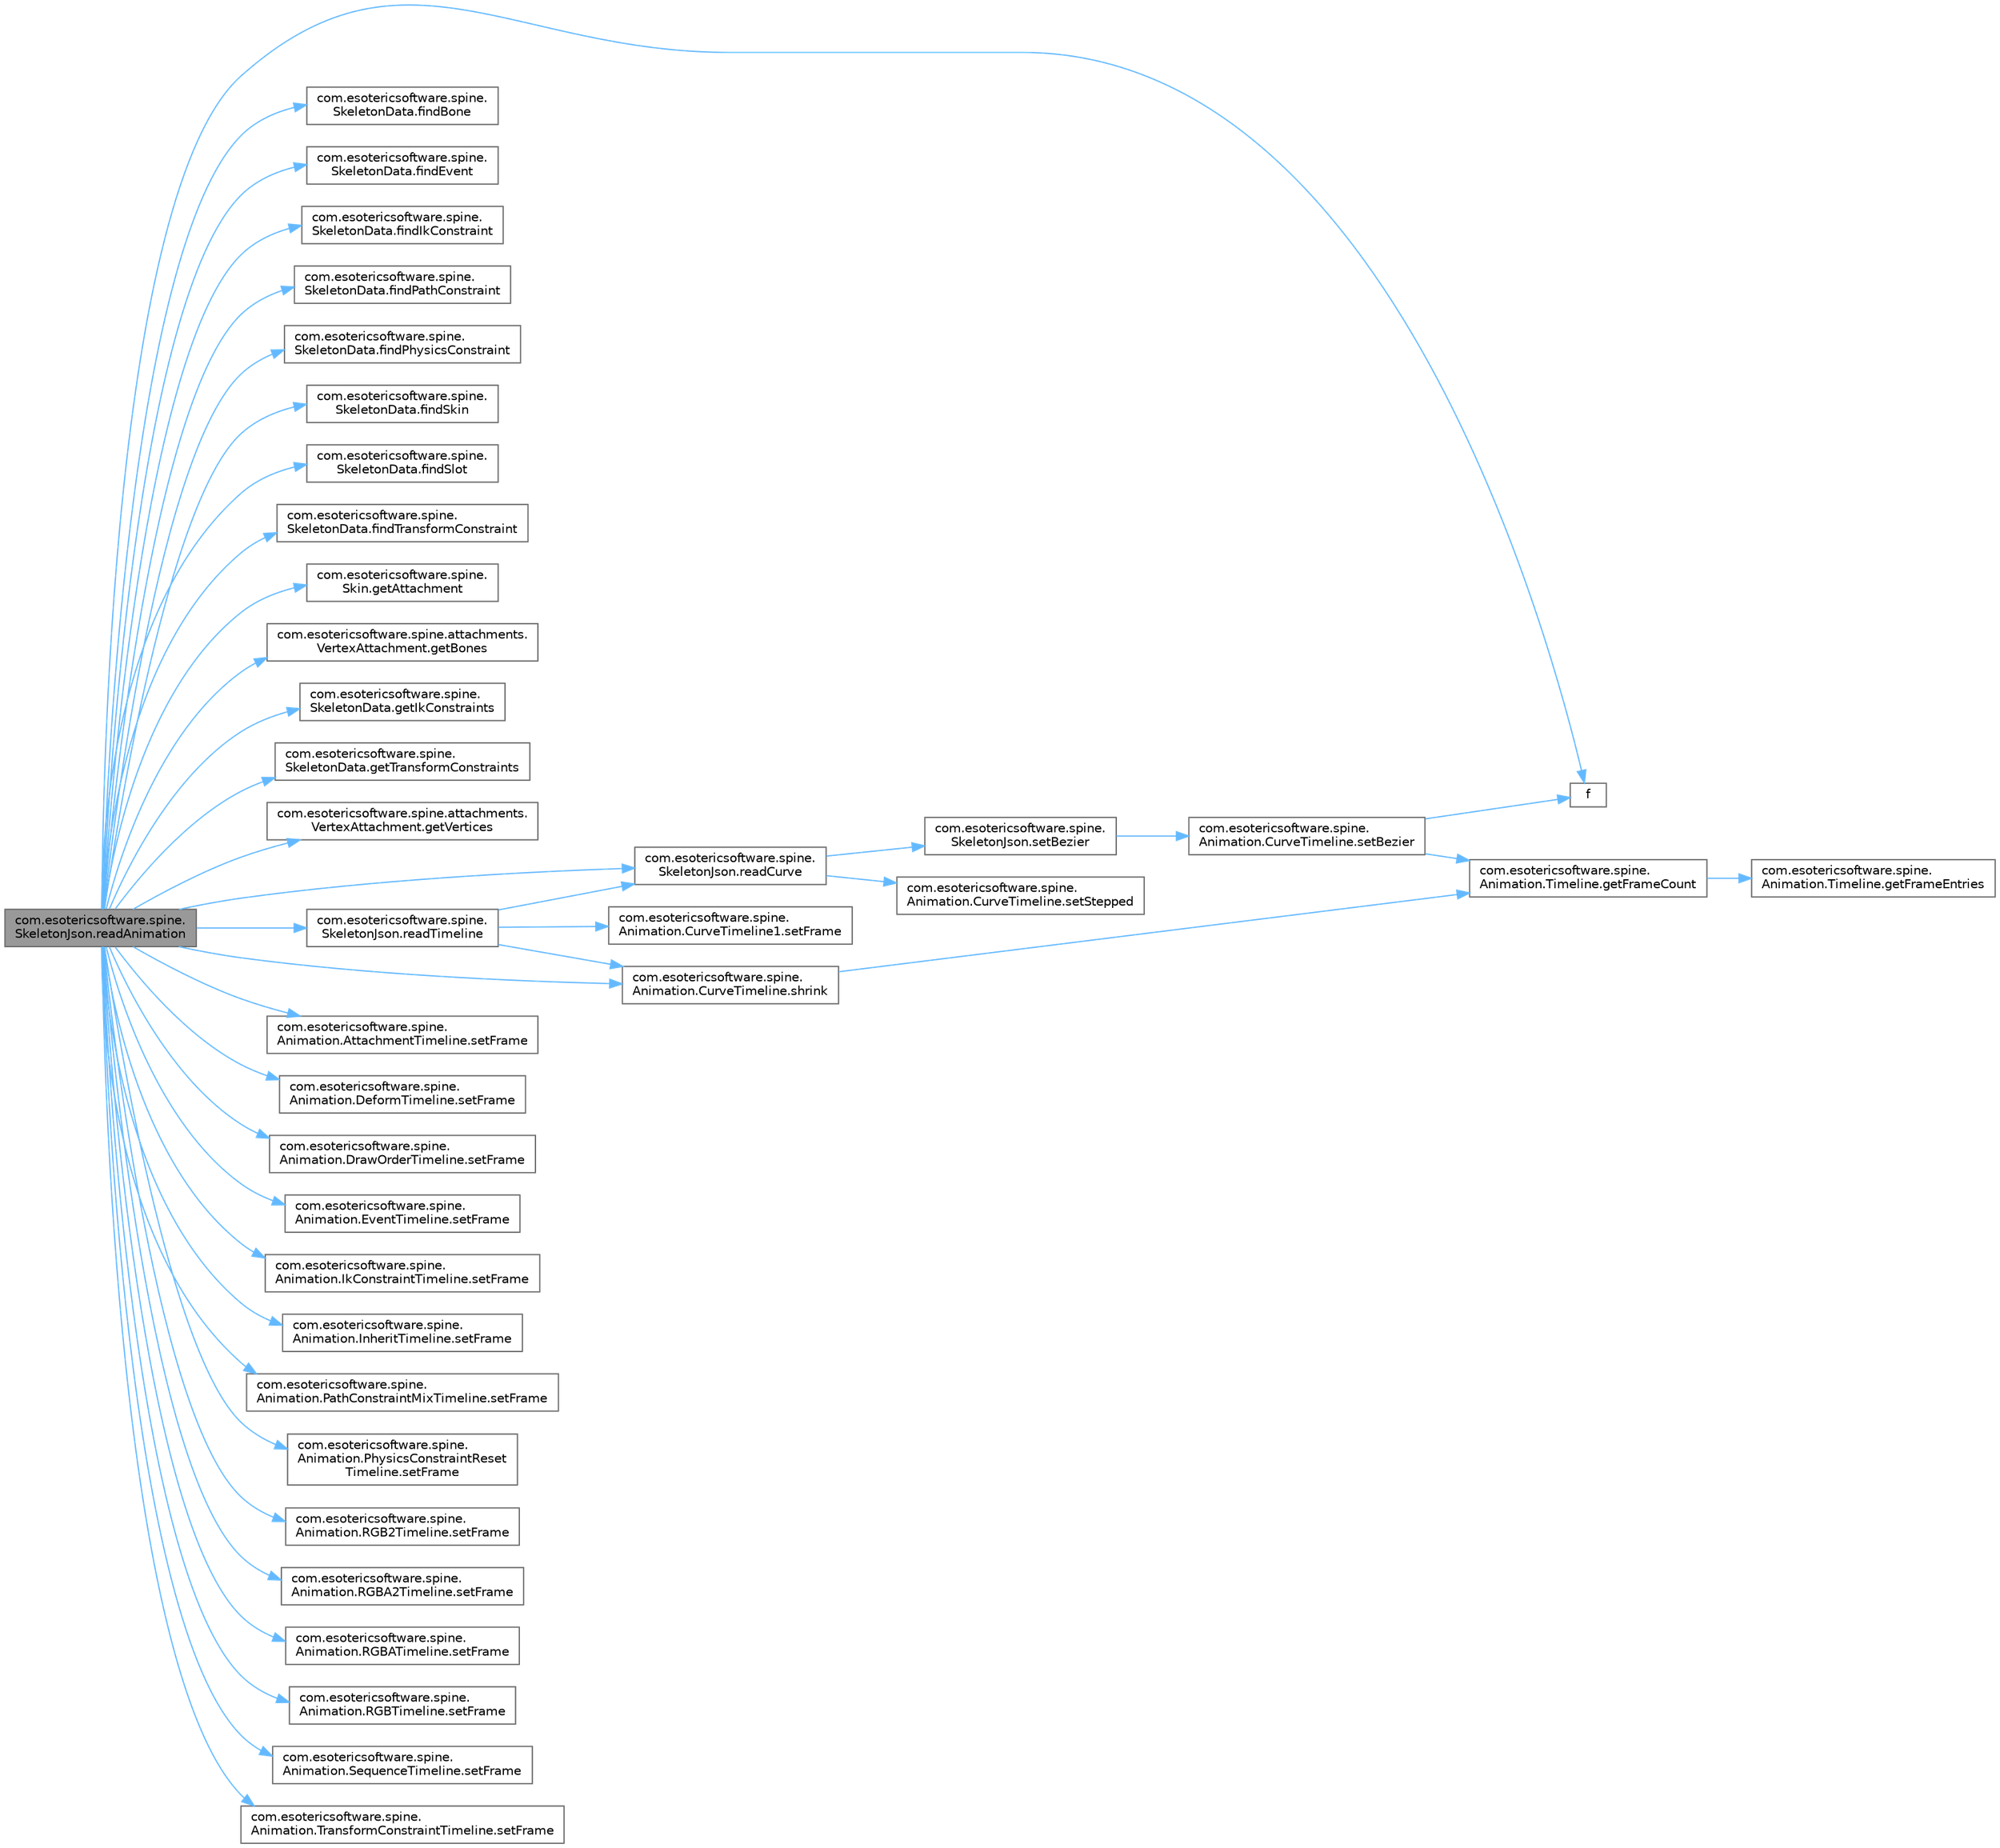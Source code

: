 digraph "com.esotericsoftware.spine.SkeletonJson.readAnimation"
{
 // LATEX_PDF_SIZE
  bgcolor="transparent";
  edge [fontname=Helvetica,fontsize=10,labelfontname=Helvetica,labelfontsize=10];
  node [fontname=Helvetica,fontsize=10,shape=box,height=0.2,width=0.4];
  rankdir="LR";
  Node1 [id="Node000001",label="com.esotericsoftware.spine.\lSkeletonJson.readAnimation",height=0.2,width=0.4,color="gray40", fillcolor="grey60", style="filled", fontcolor="black",tooltip=" "];
  Node1 -> Node2 [id="edge42_Node000001_Node000002",color="steelblue1",style="solid",tooltip=" "];
  Node2 [id="Node000002",label="f",height=0.2,width=0.4,color="grey40", fillcolor="white", style="filled",URL="$cxx11__tensor__map_8cpp.html#a7f507fea02198f6cb81c86640c7b1a4e",tooltip=" "];
  Node1 -> Node3 [id="edge43_Node000001_Node000003",color="steelblue1",style="solid",tooltip=" "];
  Node3 [id="Node000003",label="com.esotericsoftware.spine.\lSkeletonData.findBone",height=0.2,width=0.4,color="grey40", fillcolor="white", style="filled",URL="$classcom_1_1esotericsoftware_1_1spine_1_1_skeleton_data.html#a42f7778ce913c1bc1c1276fc1d137b44",tooltip=" "];
  Node1 -> Node4 [id="edge44_Node000001_Node000004",color="steelblue1",style="solid",tooltip=" "];
  Node4 [id="Node000004",label="com.esotericsoftware.spine.\lSkeletonData.findEvent",height=0.2,width=0.4,color="grey40", fillcolor="white", style="filled",URL="$classcom_1_1esotericsoftware_1_1spine_1_1_skeleton_data.html#aef1adb8f91769b67474a710f3d289da5",tooltip=" "];
  Node1 -> Node5 [id="edge45_Node000001_Node000005",color="steelblue1",style="solid",tooltip=" "];
  Node5 [id="Node000005",label="com.esotericsoftware.spine.\lSkeletonData.findIkConstraint",height=0.2,width=0.4,color="grey40", fillcolor="white", style="filled",URL="$classcom_1_1esotericsoftware_1_1spine_1_1_skeleton_data.html#a4350cda449bf29087b9290a4d11990d9",tooltip=" "];
  Node1 -> Node6 [id="edge46_Node000001_Node000006",color="steelblue1",style="solid",tooltip=" "];
  Node6 [id="Node000006",label="com.esotericsoftware.spine.\lSkeletonData.findPathConstraint",height=0.2,width=0.4,color="grey40", fillcolor="white", style="filled",URL="$classcom_1_1esotericsoftware_1_1spine_1_1_skeleton_data.html#a04306f1570d1fcbdc58c67039ebaa3a7",tooltip=" "];
  Node1 -> Node7 [id="edge47_Node000001_Node000007",color="steelblue1",style="solid",tooltip=" "];
  Node7 [id="Node000007",label="com.esotericsoftware.spine.\lSkeletonData.findPhysicsConstraint",height=0.2,width=0.4,color="grey40", fillcolor="white", style="filled",URL="$classcom_1_1esotericsoftware_1_1spine_1_1_skeleton_data.html#a8847b8169799e68f985bed4b941698eb",tooltip=" "];
  Node1 -> Node8 [id="edge48_Node000001_Node000008",color="steelblue1",style="solid",tooltip=" "];
  Node8 [id="Node000008",label="com.esotericsoftware.spine.\lSkeletonData.findSkin",height=0.2,width=0.4,color="grey40", fillcolor="white", style="filled",URL="$classcom_1_1esotericsoftware_1_1spine_1_1_skeleton_data.html#abfdd2134580aa4669b9f66e18f514fd3",tooltip=" "];
  Node1 -> Node9 [id="edge49_Node000001_Node000009",color="steelblue1",style="solid",tooltip=" "];
  Node9 [id="Node000009",label="com.esotericsoftware.spine.\lSkeletonData.findSlot",height=0.2,width=0.4,color="grey40", fillcolor="white", style="filled",URL="$classcom_1_1esotericsoftware_1_1spine_1_1_skeleton_data.html#ac00aa75c7b36a81e4a2edfb288f907b0",tooltip=" "];
  Node1 -> Node10 [id="edge50_Node000001_Node000010",color="steelblue1",style="solid",tooltip=" "];
  Node10 [id="Node000010",label="com.esotericsoftware.spine.\lSkeletonData.findTransformConstraint",height=0.2,width=0.4,color="grey40", fillcolor="white", style="filled",URL="$classcom_1_1esotericsoftware_1_1spine_1_1_skeleton_data.html#a16cbce823196d7236ef4704bc35c1607",tooltip=" "];
  Node1 -> Node11 [id="edge51_Node000001_Node000011",color="steelblue1",style="solid",tooltip=" "];
  Node11 [id="Node000011",label="com.esotericsoftware.spine.\lSkin.getAttachment",height=0.2,width=0.4,color="grey40", fillcolor="white", style="filled",URL="$classcom_1_1esotericsoftware_1_1spine_1_1_skin.html#a2edd46a0ec394cf57da76288fedc2941",tooltip=" "];
  Node1 -> Node12 [id="edge52_Node000001_Node000012",color="steelblue1",style="solid",tooltip=" "];
  Node12 [id="Node000012",label="com.esotericsoftware.spine.attachments.\lVertexAttachment.getBones",height=0.2,width=0.4,color="grey40", fillcolor="white", style="filled",URL="$classcom_1_1esotericsoftware_1_1spine_1_1attachments_1_1_vertex_attachment.html#a9b96f41f4f18def39323ea52b41cdfb8",tooltip=" "];
  Node1 -> Node13 [id="edge53_Node000001_Node000013",color="steelblue1",style="solid",tooltip=" "];
  Node13 [id="Node000013",label="com.esotericsoftware.spine.\lSkeletonData.getIkConstraints",height=0.2,width=0.4,color="grey40", fillcolor="white", style="filled",URL="$classcom_1_1esotericsoftware_1_1spine_1_1_skeleton_data.html#a2e219647242471c5ac21b690ad052f32",tooltip=" "];
  Node1 -> Node14 [id="edge54_Node000001_Node000014",color="steelblue1",style="solid",tooltip=" "];
  Node14 [id="Node000014",label="com.esotericsoftware.spine.\lSkeletonData.getTransformConstraints",height=0.2,width=0.4,color="grey40", fillcolor="white", style="filled",URL="$classcom_1_1esotericsoftware_1_1spine_1_1_skeleton_data.html#a52619a198f8a633c757823cbf4f285c4",tooltip=" "];
  Node1 -> Node15 [id="edge55_Node000001_Node000015",color="steelblue1",style="solid",tooltip=" "];
  Node15 [id="Node000015",label="com.esotericsoftware.spine.attachments.\lVertexAttachment.getVertices",height=0.2,width=0.4,color="grey40", fillcolor="white", style="filled",URL="$classcom_1_1esotericsoftware_1_1spine_1_1attachments_1_1_vertex_attachment.html#a856ac04a3c146753bfae68d1d7ac0785",tooltip=" "];
  Node1 -> Node16 [id="edge56_Node000001_Node000016",color="steelblue1",style="solid",tooltip=" "];
  Node16 [id="Node000016",label="com.esotericsoftware.spine.\lSkeletonJson.readCurve",height=0.2,width=0.4,color="grey40", fillcolor="white", style="filled",URL="$classcom_1_1esotericsoftware_1_1spine_1_1_skeleton_json.html#a521d46c05b23669b5dcfe7db58898766",tooltip=" "];
  Node16 -> Node17 [id="edge57_Node000016_Node000017",color="steelblue1",style="solid",tooltip=" "];
  Node17 [id="Node000017",label="com.esotericsoftware.spine.\lSkeletonJson.setBezier",height=0.2,width=0.4,color="grey40", fillcolor="white", style="filled",URL="$classcom_1_1esotericsoftware_1_1spine_1_1_skeleton_json.html#aca8e116af45b2ced661f7849a4e9184b",tooltip=" "];
  Node17 -> Node18 [id="edge58_Node000017_Node000018",color="steelblue1",style="solid",tooltip=" "];
  Node18 [id="Node000018",label="com.esotericsoftware.spine.\lAnimation.CurveTimeline.setBezier",height=0.2,width=0.4,color="grey40", fillcolor="white", style="filled",URL="$classcom_1_1esotericsoftware_1_1spine_1_1_animation_1_1_curve_timeline.html#a5494db0eddedf0da779a9127fe2998ab",tooltip=" "];
  Node18 -> Node2 [id="edge59_Node000018_Node000002",color="steelblue1",style="solid",tooltip=" "];
  Node18 -> Node19 [id="edge60_Node000018_Node000019",color="steelblue1",style="solid",tooltip=" "];
  Node19 [id="Node000019",label="com.esotericsoftware.spine.\lAnimation.Timeline.getFrameCount",height=0.2,width=0.4,color="grey40", fillcolor="white", style="filled",URL="$classcom_1_1esotericsoftware_1_1spine_1_1_animation_1_1_timeline.html#a2036c32ec0f8cf0a179142dcdfe5f3ca",tooltip=" "];
  Node19 -> Node20 [id="edge61_Node000019_Node000020",color="steelblue1",style="solid",tooltip=" "];
  Node20 [id="Node000020",label="com.esotericsoftware.spine.\lAnimation.Timeline.getFrameEntries",height=0.2,width=0.4,color="grey40", fillcolor="white", style="filled",URL="$classcom_1_1esotericsoftware_1_1spine_1_1_animation_1_1_timeline.html#a814f629386a6828b0c2ef2d0f497e716",tooltip=" "];
  Node16 -> Node21 [id="edge62_Node000016_Node000021",color="steelblue1",style="solid",tooltip=" "];
  Node21 [id="Node000021",label="com.esotericsoftware.spine.\lAnimation.CurveTimeline.setStepped",height=0.2,width=0.4,color="grey40", fillcolor="white", style="filled",URL="$classcom_1_1esotericsoftware_1_1spine_1_1_animation_1_1_curve_timeline.html#a0b04f86d184be076ed8d669fd3788129",tooltip=" "];
  Node1 -> Node22 [id="edge63_Node000001_Node000022",color="steelblue1",style="solid",tooltip=" "];
  Node22 [id="Node000022",label="com.esotericsoftware.spine.\lSkeletonJson.readTimeline",height=0.2,width=0.4,color="grey40", fillcolor="white", style="filled",URL="$classcom_1_1esotericsoftware_1_1spine_1_1_skeleton_json.html#a2d60d276d6bc68194c1607e1611942bc",tooltip=" "];
  Node22 -> Node16 [id="edge64_Node000022_Node000016",color="steelblue1",style="solid",tooltip=" "];
  Node22 -> Node23 [id="edge65_Node000022_Node000023",color="steelblue1",style="solid",tooltip=" "];
  Node23 [id="Node000023",label="com.esotericsoftware.spine.\lAnimation.CurveTimeline1.setFrame",height=0.2,width=0.4,color="grey40", fillcolor="white", style="filled",URL="$classcom_1_1esotericsoftware_1_1spine_1_1_animation_1_1_curve_timeline1.html#af70da66a348d62755713f15ae0423633",tooltip=" "];
  Node22 -> Node24 [id="edge66_Node000022_Node000024",color="steelblue1",style="solid",tooltip=" "];
  Node24 [id="Node000024",label="com.esotericsoftware.spine.\lAnimation.CurveTimeline.shrink",height=0.2,width=0.4,color="grey40", fillcolor="white", style="filled",URL="$classcom_1_1esotericsoftware_1_1spine_1_1_animation_1_1_curve_timeline.html#a0d9e4b0e3af53173a19204580e25838f",tooltip=" "];
  Node24 -> Node19 [id="edge67_Node000024_Node000019",color="steelblue1",style="solid",tooltip=" "];
  Node1 -> Node25 [id="edge68_Node000001_Node000025",color="steelblue1",style="solid",tooltip=" "];
  Node25 [id="Node000025",label="com.esotericsoftware.spine.\lAnimation.AttachmentTimeline.setFrame",height=0.2,width=0.4,color="grey40", fillcolor="white", style="filled",URL="$classcom_1_1esotericsoftware_1_1spine_1_1_animation_1_1_attachment_timeline.html#ae7334c85fa9c6e935fb4942dfbf0d0c1",tooltip=" "];
  Node1 -> Node26 [id="edge69_Node000001_Node000026",color="steelblue1",style="solid",tooltip=" "];
  Node26 [id="Node000026",label="com.esotericsoftware.spine.\lAnimation.DeformTimeline.setFrame",height=0.2,width=0.4,color="grey40", fillcolor="white", style="filled",URL="$classcom_1_1esotericsoftware_1_1spine_1_1_animation_1_1_deform_timeline.html#afb04d1af8b6c7583be83f3471ec3e993",tooltip=" "];
  Node1 -> Node27 [id="edge70_Node000001_Node000027",color="steelblue1",style="solid",tooltip=" "];
  Node27 [id="Node000027",label="com.esotericsoftware.spine.\lAnimation.DrawOrderTimeline.setFrame",height=0.2,width=0.4,color="grey40", fillcolor="white", style="filled",URL="$classcom_1_1esotericsoftware_1_1spine_1_1_animation_1_1_draw_order_timeline.html#ae27d0c712da684b2f88c2b5097d54def",tooltip=" "];
  Node1 -> Node28 [id="edge71_Node000001_Node000028",color="steelblue1",style="solid",tooltip=" "];
  Node28 [id="Node000028",label="com.esotericsoftware.spine.\lAnimation.EventTimeline.setFrame",height=0.2,width=0.4,color="grey40", fillcolor="white", style="filled",URL="$classcom_1_1esotericsoftware_1_1spine_1_1_animation_1_1_event_timeline.html#a4b4b753e027235fd3db8817692786afc",tooltip=" "];
  Node1 -> Node29 [id="edge72_Node000001_Node000029",color="steelblue1",style="solid",tooltip=" "];
  Node29 [id="Node000029",label="com.esotericsoftware.spine.\lAnimation.IkConstraintTimeline.setFrame",height=0.2,width=0.4,color="grey40", fillcolor="white", style="filled",URL="$classcom_1_1esotericsoftware_1_1spine_1_1_animation_1_1_ik_constraint_timeline.html#a48bab940f6bbb943a3b6f77a7de5ecde",tooltip=" "];
  Node1 -> Node30 [id="edge73_Node000001_Node000030",color="steelblue1",style="solid",tooltip=" "];
  Node30 [id="Node000030",label="com.esotericsoftware.spine.\lAnimation.InheritTimeline.setFrame",height=0.2,width=0.4,color="grey40", fillcolor="white", style="filled",URL="$classcom_1_1esotericsoftware_1_1spine_1_1_animation_1_1_inherit_timeline.html#ae7284264dd5601d4c195981ddadd149d",tooltip=" "];
  Node1 -> Node31 [id="edge74_Node000001_Node000031",color="steelblue1",style="solid",tooltip=" "];
  Node31 [id="Node000031",label="com.esotericsoftware.spine.\lAnimation.PathConstraintMixTimeline.setFrame",height=0.2,width=0.4,color="grey40", fillcolor="white", style="filled",URL="$classcom_1_1esotericsoftware_1_1spine_1_1_animation_1_1_path_constraint_mix_timeline.html#ab19bacb5765b2210590f247cb8f38c7f",tooltip=" "];
  Node1 -> Node32 [id="edge75_Node000001_Node000032",color="steelblue1",style="solid",tooltip=" "];
  Node32 [id="Node000032",label="com.esotericsoftware.spine.\lAnimation.PhysicsConstraintReset\lTimeline.setFrame",height=0.2,width=0.4,color="grey40", fillcolor="white", style="filled",URL="$classcom_1_1esotericsoftware_1_1spine_1_1_animation_1_1_physics_constraint_reset_timeline.html#afaffa392c01dcd524f82357c4ab6c803",tooltip=" "];
  Node1 -> Node33 [id="edge76_Node000001_Node000033",color="steelblue1",style="solid",tooltip=" "];
  Node33 [id="Node000033",label="com.esotericsoftware.spine.\lAnimation.RGB2Timeline.setFrame",height=0.2,width=0.4,color="grey40", fillcolor="white", style="filled",URL="$classcom_1_1esotericsoftware_1_1spine_1_1_animation_1_1_r_g_b2_timeline.html#ae0374f9d203eb5ebb7d038fb23d8360a",tooltip=" "];
  Node1 -> Node34 [id="edge77_Node000001_Node000034",color="steelblue1",style="solid",tooltip=" "];
  Node34 [id="Node000034",label="com.esotericsoftware.spine.\lAnimation.RGBA2Timeline.setFrame",height=0.2,width=0.4,color="grey40", fillcolor="white", style="filled",URL="$classcom_1_1esotericsoftware_1_1spine_1_1_animation_1_1_r_g_b_a2_timeline.html#a197ac457eaa9e2eedce3b6a370d88e5b",tooltip=" "];
  Node1 -> Node35 [id="edge78_Node000001_Node000035",color="steelblue1",style="solid",tooltip=" "];
  Node35 [id="Node000035",label="com.esotericsoftware.spine.\lAnimation.RGBATimeline.setFrame",height=0.2,width=0.4,color="grey40", fillcolor="white", style="filled",URL="$classcom_1_1esotericsoftware_1_1spine_1_1_animation_1_1_r_g_b_a_timeline.html#ac03a188152c5238ce8ae7ab6a42d7b57",tooltip=" "];
  Node1 -> Node36 [id="edge79_Node000001_Node000036",color="steelblue1",style="solid",tooltip=" "];
  Node36 [id="Node000036",label="com.esotericsoftware.spine.\lAnimation.RGBTimeline.setFrame",height=0.2,width=0.4,color="grey40", fillcolor="white", style="filled",URL="$classcom_1_1esotericsoftware_1_1spine_1_1_animation_1_1_r_g_b_timeline.html#a430818a560ec5568192ab262f4482c77",tooltip=" "];
  Node1 -> Node37 [id="edge80_Node000001_Node000037",color="steelblue1",style="solid",tooltip=" "];
  Node37 [id="Node000037",label="com.esotericsoftware.spine.\lAnimation.SequenceTimeline.setFrame",height=0.2,width=0.4,color="grey40", fillcolor="white", style="filled",URL="$classcom_1_1esotericsoftware_1_1spine_1_1_animation_1_1_sequence_timeline.html#ab8a87ed2a493bb2a7ef196351fe6a2e3",tooltip=" "];
  Node1 -> Node38 [id="edge81_Node000001_Node000038",color="steelblue1",style="solid",tooltip=" "];
  Node38 [id="Node000038",label="com.esotericsoftware.spine.\lAnimation.TransformConstraintTimeline.setFrame",height=0.2,width=0.4,color="grey40", fillcolor="white", style="filled",URL="$classcom_1_1esotericsoftware_1_1spine_1_1_animation_1_1_transform_constraint_timeline.html#a2a9e78723ac51a8d5f337e800c74d8d7",tooltip=" "];
  Node1 -> Node24 [id="edge82_Node000001_Node000024",color="steelblue1",style="solid",tooltip=" "];
}

